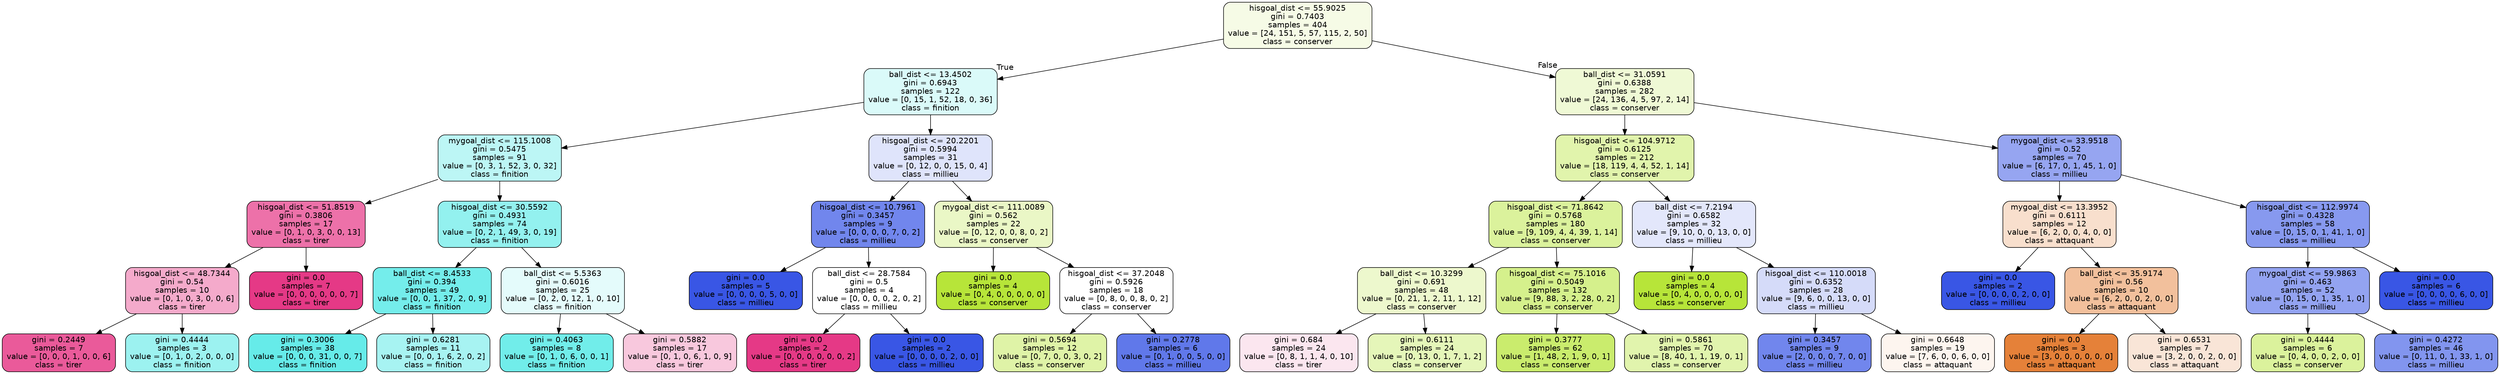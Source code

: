 digraph Tree {
node [shape=box, style="filled, rounded", color="black", fontname=helvetica] ;
edge [fontname=helvetica] ;
0 [label="hisgoal_dist <= 55.9025\ngini = 0.7403\nsamples = 404\nvalue = [24, 151, 5, 57, 115, 2, 50]\nclass = conserver", fillcolor="#b7e53920"] ;
1 [label="ball_dist <= 13.4502\ngini = 0.6943\nsamples = 122\nvalue = [0, 15, 1, 52, 18, 0, 36]\nclass = finition", fillcolor="#39e5e22f"] ;
0 -> 1 [labeldistance=2.5, labelangle=45, headlabel="True"] ;
2 [label="mygoal_dist <= 115.1008\ngini = 0.5475\nsamples = 91\nvalue = [0, 3, 1, 52, 3, 0, 32]\nclass = finition", fillcolor="#39e5e256"] ;
1 -> 2 ;
3 [label="hisgoal_dist <= 51.8519\ngini = 0.3806\nsamples = 17\nvalue = [0, 1, 0, 3, 0, 0, 13]\nclass = tirer", fillcolor="#e53986b6"] ;
2 -> 3 ;
4 [label="hisgoal_dist <= 48.7344\ngini = 0.54\nsamples = 10\nvalue = [0, 1, 0, 3, 0, 0, 6]\nclass = tirer", fillcolor="#e539866d"] ;
3 -> 4 ;
5 [label="gini = 0.2449\nsamples = 7\nvalue = [0, 0, 0, 1, 0, 0, 6]\nclass = tirer", fillcolor="#e53986d4"] ;
4 -> 5 ;
6 [label="gini = 0.4444\nsamples = 3\nvalue = [0, 1, 0, 2, 0, 0, 0]\nclass = finition", fillcolor="#39e5e27f"] ;
4 -> 6 ;
7 [label="gini = 0.0\nsamples = 7\nvalue = [0, 0, 0, 0, 0, 0, 7]\nclass = tirer", fillcolor="#e53986ff"] ;
3 -> 7 ;
8 [label="hisgoal_dist <= 30.5592\ngini = 0.4931\nsamples = 74\nvalue = [0, 2, 1, 49, 3, 0, 19]\nclass = finition", fillcolor="#39e5e28b"] ;
2 -> 8 ;
9 [label="ball_dist <= 8.4533\ngini = 0.394\nsamples = 49\nvalue = [0, 0, 1, 37, 2, 0, 9]\nclass = finition", fillcolor="#39e5e2b2"] ;
8 -> 9 ;
10 [label="gini = 0.3006\nsamples = 38\nvalue = [0, 0, 0, 31, 0, 0, 7]\nclass = finition", fillcolor="#39e5e2c5"] ;
9 -> 10 ;
11 [label="gini = 0.6281\nsamples = 11\nvalue = [0, 0, 1, 6, 2, 0, 2]\nclass = finition", fillcolor="#39e5e271"] ;
9 -> 11 ;
12 [label="ball_dist <= 5.5363\ngini = 0.6016\nsamples = 25\nvalue = [0, 2, 0, 12, 1, 0, 10]\nclass = finition", fillcolor="#39e5e222"] ;
8 -> 12 ;
13 [label="gini = 0.4063\nsamples = 8\nvalue = [0, 1, 0, 6, 0, 0, 1]\nclass = finition", fillcolor="#39e5e2b6"] ;
12 -> 13 ;
14 [label="gini = 0.5882\nsamples = 17\nvalue = [0, 1, 0, 6, 1, 0, 9]\nclass = tirer", fillcolor="#e5398646"] ;
12 -> 14 ;
15 [label="hisgoal_dist <= 20.2201\ngini = 0.5994\nsamples = 31\nvalue = [0, 12, 0, 0, 15, 0, 4]\nclass = millieu", fillcolor="#3956e528"] ;
1 -> 15 ;
16 [label="hisgoal_dist <= 10.7961\ngini = 0.3457\nsamples = 9\nvalue = [0, 0, 0, 0, 7, 0, 2]\nclass = millieu", fillcolor="#3956e5b6"] ;
15 -> 16 ;
17 [label="gini = 0.0\nsamples = 5\nvalue = [0, 0, 0, 0, 5, 0, 0]\nclass = millieu", fillcolor="#3956e5ff"] ;
16 -> 17 ;
18 [label="ball_dist <= 28.7584\ngini = 0.5\nsamples = 4\nvalue = [0, 0, 0, 0, 2, 0, 2]\nclass = millieu", fillcolor="#3956e500"] ;
16 -> 18 ;
19 [label="gini = 0.0\nsamples = 2\nvalue = [0, 0, 0, 0, 0, 0, 2]\nclass = tirer", fillcolor="#e53986ff"] ;
18 -> 19 ;
20 [label="gini = 0.0\nsamples = 2\nvalue = [0, 0, 0, 0, 2, 0, 0]\nclass = millieu", fillcolor="#3956e5ff"] ;
18 -> 20 ;
21 [label="mygoal_dist <= 111.0089\ngini = 0.562\nsamples = 22\nvalue = [0, 12, 0, 0, 8, 0, 2]\nclass = conserver", fillcolor="#b7e53949"] ;
15 -> 21 ;
22 [label="gini = 0.0\nsamples = 4\nvalue = [0, 4, 0, 0, 0, 0, 0]\nclass = conserver", fillcolor="#b7e539ff"] ;
21 -> 22 ;
23 [label="hisgoal_dist <= 37.2048\ngini = 0.5926\nsamples = 18\nvalue = [0, 8, 0, 0, 8, 0, 2]\nclass = conserver", fillcolor="#b7e53900"] ;
21 -> 23 ;
24 [label="gini = 0.5694\nsamples = 12\nvalue = [0, 7, 0, 0, 3, 0, 2]\nclass = conserver", fillcolor="#b7e53971"] ;
23 -> 24 ;
25 [label="gini = 0.2778\nsamples = 6\nvalue = [0, 1, 0, 0, 5, 0, 0]\nclass = millieu", fillcolor="#3956e5cc"] ;
23 -> 25 ;
26 [label="ball_dist <= 31.0591\ngini = 0.6388\nsamples = 282\nvalue = [24, 136, 4, 5, 97, 2, 14]\nclass = conserver", fillcolor="#b7e53936"] ;
0 -> 26 [labeldistance=2.5, labelangle=-45, headlabel="False"] ;
27 [label="hisgoal_dist <= 104.9712\ngini = 0.6125\nsamples = 212\nvalue = [18, 119, 4, 4, 52, 1, 14]\nclass = conserver", fillcolor="#b7e5396b"] ;
26 -> 27 ;
28 [label="hisgoal_dist <= 71.8642\ngini = 0.5768\nsamples = 180\nvalue = [9, 109, 4, 4, 39, 1, 14]\nclass = conserver", fillcolor="#b7e5397f"] ;
27 -> 28 ;
29 [label="ball_dist <= 10.3299\ngini = 0.691\nsamples = 48\nvalue = [0, 21, 1, 2, 11, 1, 12]\nclass = conserver", fillcolor="#b7e53940"] ;
28 -> 29 ;
30 [label="gini = 0.684\nsamples = 24\nvalue = [0, 8, 1, 1, 4, 0, 10]\nclass = tirer", fillcolor="#e5398620"] ;
29 -> 30 ;
31 [label="gini = 0.6111\nsamples = 24\nvalue = [0, 13, 0, 1, 7, 1, 2]\nclass = conserver", fillcolor="#b7e5395a"] ;
29 -> 31 ;
32 [label="hisgoal_dist <= 75.1016\ngini = 0.5049\nsamples = 132\nvalue = [9, 88, 3, 2, 28, 0, 2]\nclass = conserver", fillcolor="#b7e53993"] ;
28 -> 32 ;
33 [label="gini = 0.3777\nsamples = 62\nvalue = [1, 48, 2, 1, 9, 0, 1]\nclass = conserver", fillcolor="#b7e539bc"] ;
32 -> 33 ;
34 [label="gini = 0.5861\nsamples = 70\nvalue = [8, 40, 1, 1, 19, 0, 1]\nclass = conserver", fillcolor="#b7e53969"] ;
32 -> 34 ;
35 [label="ball_dist <= 7.2194\ngini = 0.6582\nsamples = 32\nvalue = [9, 10, 0, 0, 13, 0, 0]\nclass = millieu", fillcolor="#3956e523"] ;
27 -> 35 ;
36 [label="gini = 0.0\nsamples = 4\nvalue = [0, 4, 0, 0, 0, 0, 0]\nclass = conserver", fillcolor="#b7e539ff"] ;
35 -> 36 ;
37 [label="hisgoal_dist <= 110.0018\ngini = 0.6352\nsamples = 28\nvalue = [9, 6, 0, 0, 13, 0, 0]\nclass = millieu", fillcolor="#3956e536"] ;
35 -> 37 ;
38 [label="gini = 0.3457\nsamples = 9\nvalue = [2, 0, 0, 0, 7, 0, 0]\nclass = millieu", fillcolor="#3956e5b6"] ;
37 -> 38 ;
39 [label="gini = 0.6648\nsamples = 19\nvalue = [7, 6, 0, 0, 6, 0, 0]\nclass = attaquant", fillcolor="#e5813914"] ;
37 -> 39 ;
40 [label="mygoal_dist <= 33.9518\ngini = 0.52\nsamples = 70\nvalue = [6, 17, 0, 1, 45, 1, 0]\nclass = millieu", fillcolor="#3956e587"] ;
26 -> 40 ;
41 [label="mygoal_dist <= 13.3952\ngini = 0.6111\nsamples = 12\nvalue = [6, 2, 0, 0, 4, 0, 0]\nclass = attaquant", fillcolor="#e5813940"] ;
40 -> 41 ;
42 [label="gini = 0.0\nsamples = 2\nvalue = [0, 0, 0, 0, 2, 0, 0]\nclass = millieu", fillcolor="#3956e5ff"] ;
41 -> 42 ;
43 [label="ball_dist <= 35.9174\ngini = 0.56\nsamples = 10\nvalue = [6, 2, 0, 0, 2, 0, 0]\nclass = attaquant", fillcolor="#e581397f"] ;
41 -> 43 ;
44 [label="gini = 0.0\nsamples = 3\nvalue = [3, 0, 0, 0, 0, 0, 0]\nclass = attaquant", fillcolor="#e58139ff"] ;
43 -> 44 ;
45 [label="gini = 0.6531\nsamples = 7\nvalue = [3, 2, 0, 0, 2, 0, 0]\nclass = attaquant", fillcolor="#e5813933"] ;
43 -> 45 ;
46 [label="hisgoal_dist <= 112.9974\ngini = 0.4328\nsamples = 58\nvalue = [0, 15, 0, 1, 41, 1, 0]\nclass = millieu", fillcolor="#3956e59a"] ;
40 -> 46 ;
47 [label="mygoal_dist <= 59.9863\ngini = 0.463\nsamples = 52\nvalue = [0, 15, 0, 1, 35, 1, 0]\nclass = millieu", fillcolor="#3956e58a"] ;
46 -> 47 ;
48 [label="gini = 0.4444\nsamples = 6\nvalue = [0, 4, 0, 0, 2, 0, 0]\nclass = conserver", fillcolor="#b7e5397f"] ;
47 -> 48 ;
49 [label="gini = 0.4272\nsamples = 46\nvalue = [0, 11, 0, 1, 33, 1, 0]\nclass = millieu", fillcolor="#3956e5a0"] ;
47 -> 49 ;
50 [label="gini = 0.0\nsamples = 6\nvalue = [0, 0, 0, 0, 6, 0, 0]\nclass = millieu", fillcolor="#3956e5ff"] ;
46 -> 50 ;
}